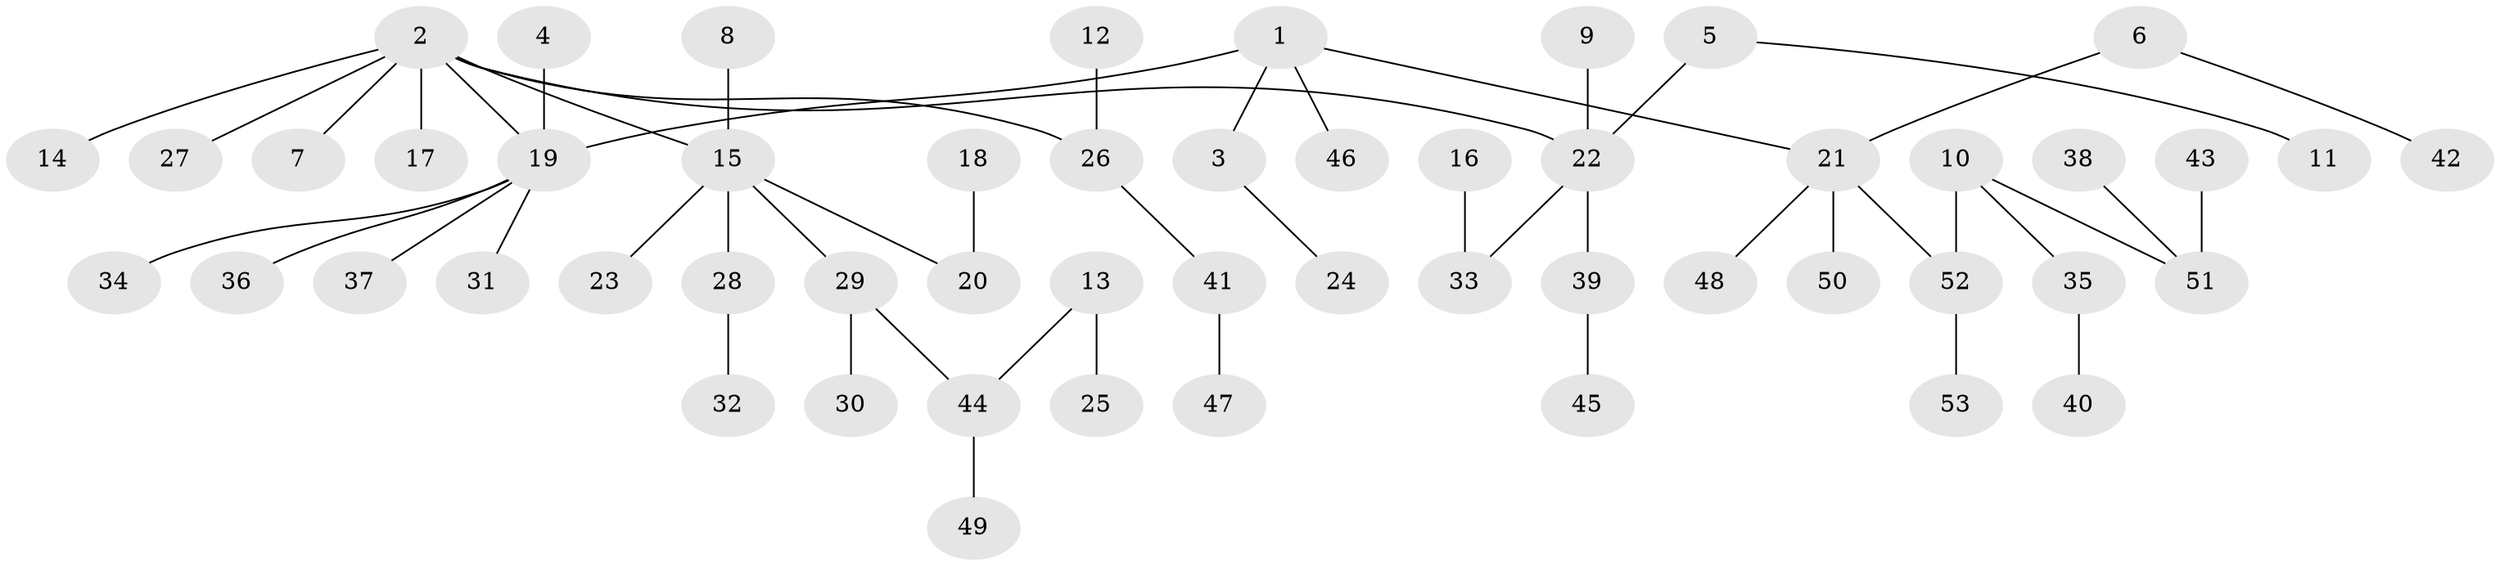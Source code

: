 // original degree distribution, {3: 0.09523809523809523, 4: 0.0761904761904762, 2: 0.3047619047619048, 8: 0.009523809523809525, 6: 0.01904761904761905, 1: 0.47619047619047616, 5: 0.009523809523809525, 7: 0.009523809523809525}
// Generated by graph-tools (version 1.1) at 2025/50/03/09/25 03:50:15]
// undirected, 53 vertices, 52 edges
graph export_dot {
graph [start="1"]
  node [color=gray90,style=filled];
  1;
  2;
  3;
  4;
  5;
  6;
  7;
  8;
  9;
  10;
  11;
  12;
  13;
  14;
  15;
  16;
  17;
  18;
  19;
  20;
  21;
  22;
  23;
  24;
  25;
  26;
  27;
  28;
  29;
  30;
  31;
  32;
  33;
  34;
  35;
  36;
  37;
  38;
  39;
  40;
  41;
  42;
  43;
  44;
  45;
  46;
  47;
  48;
  49;
  50;
  51;
  52;
  53;
  1 -- 3 [weight=1.0];
  1 -- 19 [weight=1.0];
  1 -- 21 [weight=1.0];
  1 -- 46 [weight=1.0];
  2 -- 7 [weight=1.0];
  2 -- 14 [weight=1.0];
  2 -- 15 [weight=1.0];
  2 -- 17 [weight=1.0];
  2 -- 19 [weight=1.0];
  2 -- 22 [weight=1.0];
  2 -- 26 [weight=1.0];
  2 -- 27 [weight=1.0];
  3 -- 24 [weight=1.0];
  4 -- 19 [weight=1.0];
  5 -- 11 [weight=1.0];
  5 -- 22 [weight=1.0];
  6 -- 21 [weight=1.0];
  6 -- 42 [weight=1.0];
  8 -- 15 [weight=1.0];
  9 -- 22 [weight=1.0];
  10 -- 35 [weight=1.0];
  10 -- 51 [weight=1.0];
  10 -- 52 [weight=1.0];
  12 -- 26 [weight=1.0];
  13 -- 25 [weight=1.0];
  13 -- 44 [weight=1.0];
  15 -- 20 [weight=1.0];
  15 -- 23 [weight=1.0];
  15 -- 28 [weight=1.0];
  15 -- 29 [weight=1.0];
  16 -- 33 [weight=1.0];
  18 -- 20 [weight=1.0];
  19 -- 31 [weight=1.0];
  19 -- 34 [weight=1.0];
  19 -- 36 [weight=1.0];
  19 -- 37 [weight=1.0];
  21 -- 48 [weight=1.0];
  21 -- 50 [weight=1.0];
  21 -- 52 [weight=1.0];
  22 -- 33 [weight=1.0];
  22 -- 39 [weight=1.0];
  26 -- 41 [weight=1.0];
  28 -- 32 [weight=1.0];
  29 -- 30 [weight=1.0];
  29 -- 44 [weight=1.0];
  35 -- 40 [weight=1.0];
  38 -- 51 [weight=1.0];
  39 -- 45 [weight=1.0];
  41 -- 47 [weight=1.0];
  43 -- 51 [weight=1.0];
  44 -- 49 [weight=1.0];
  52 -- 53 [weight=1.0];
}

